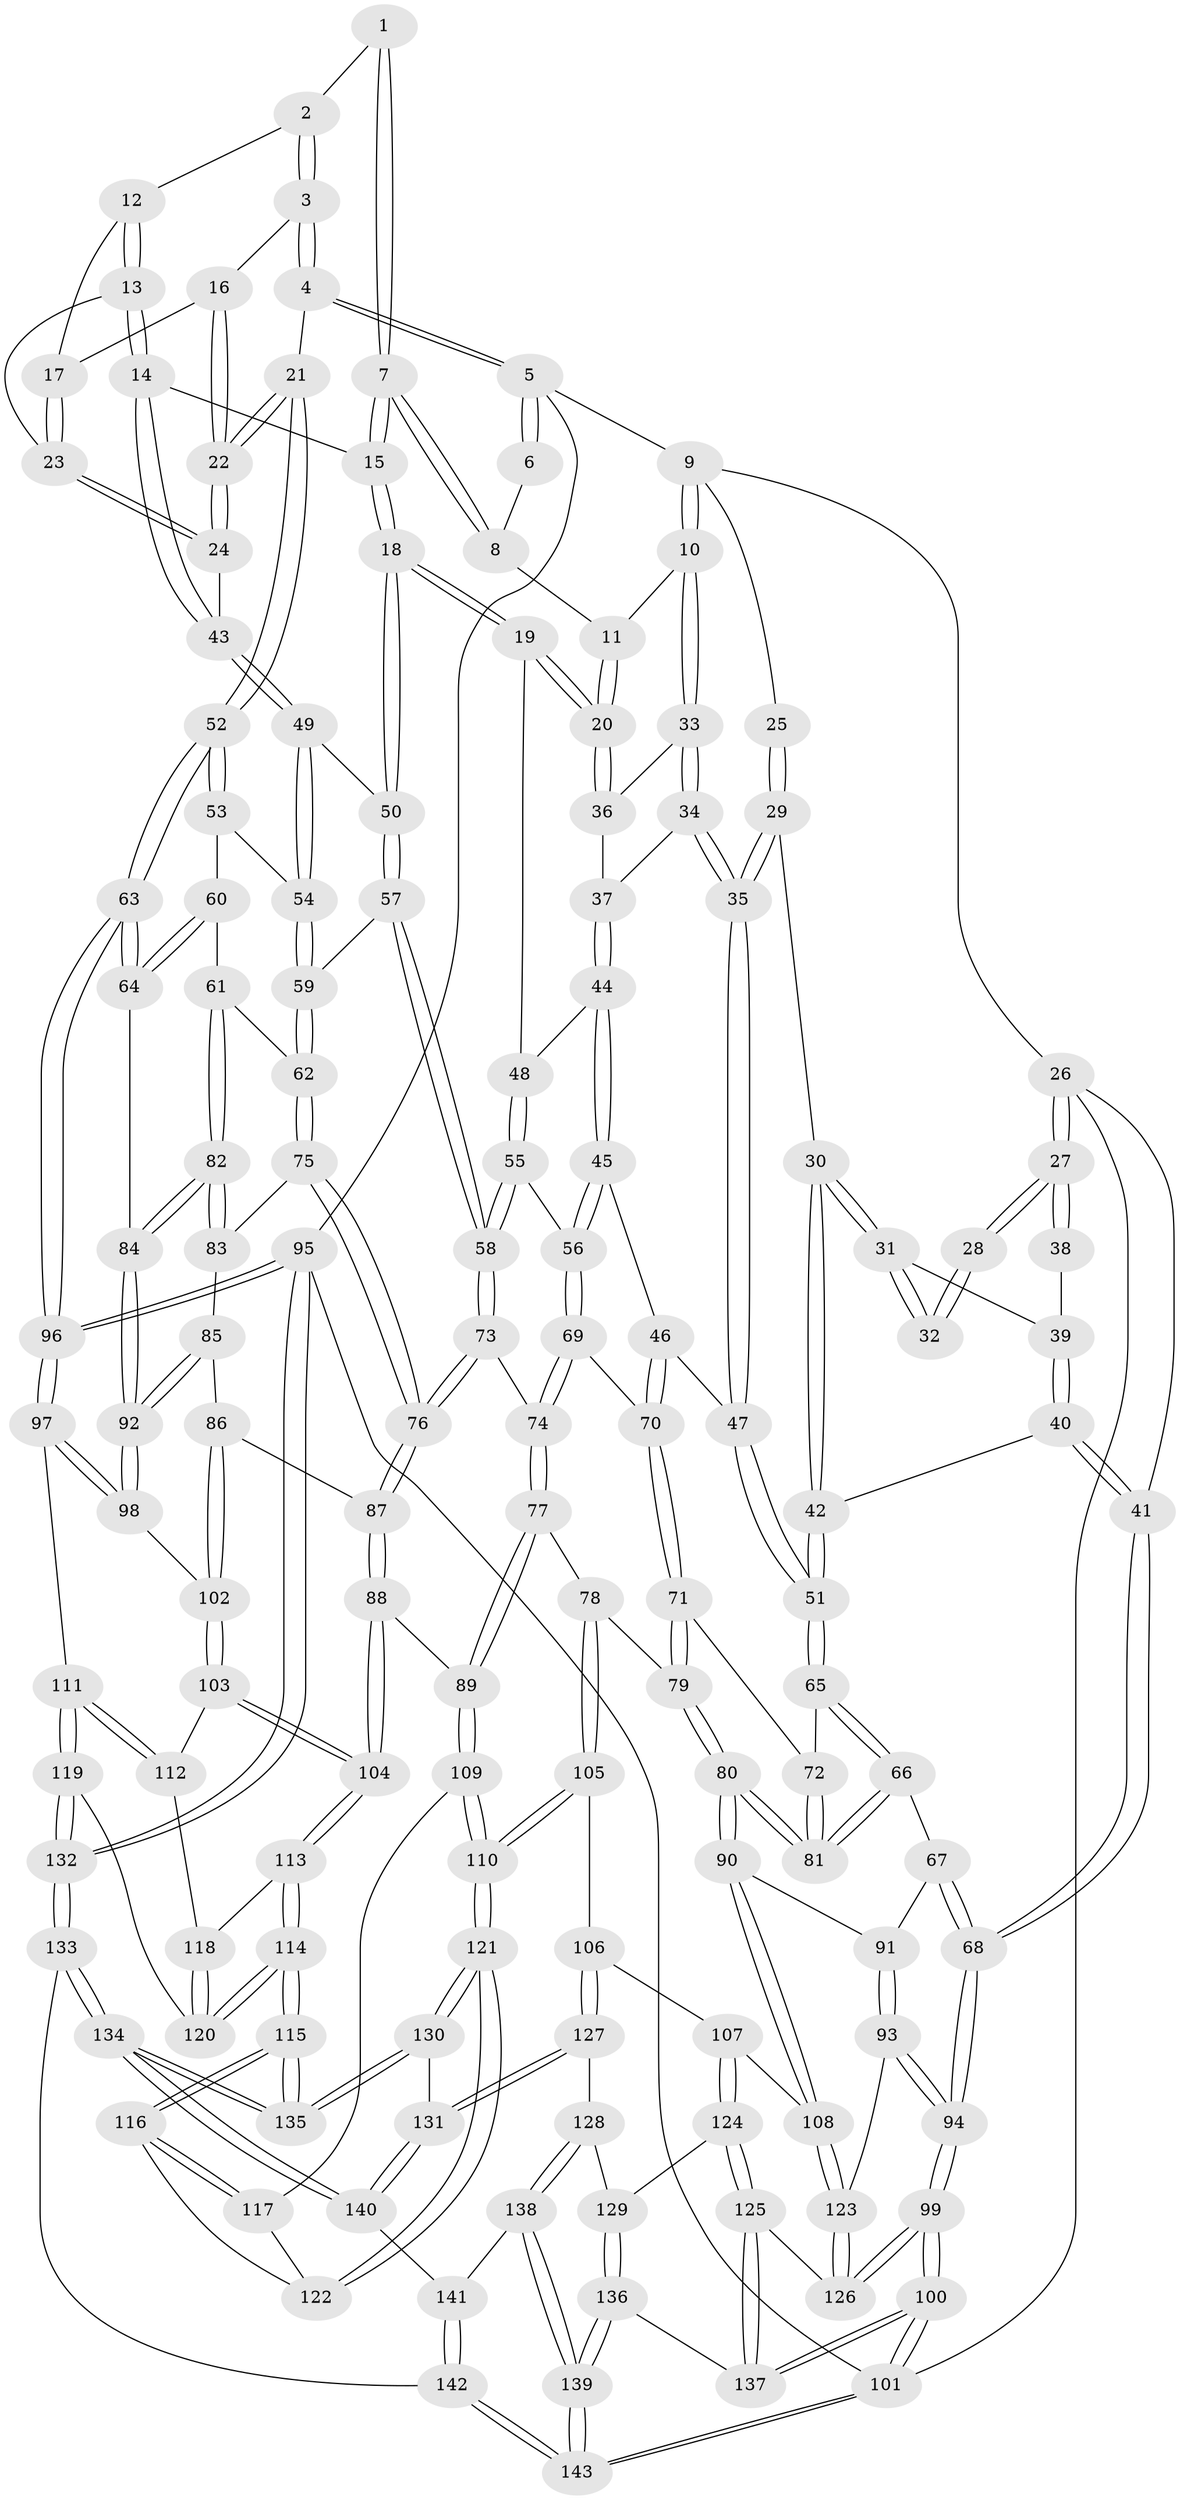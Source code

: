 // Generated by graph-tools (version 1.1) at 2025/11/02/27/25 16:11:56]
// undirected, 143 vertices, 354 edges
graph export_dot {
graph [start="1"]
  node [color=gray90,style=filled];
  1 [pos="+0.8095214921262351+0.0021967721162118366"];
  2 [pos="+0.8531139512851557+0.06993643469333158"];
  3 [pos="+1+0.010115511934552967"];
  4 [pos="+1+0"];
  5 [pos="+1+0"];
  6 [pos="+0.7559999536502515+0"];
  7 [pos="+0.7205831933948851+0.1433300681055191"];
  8 [pos="+0.5894512154149643+0"];
  9 [pos="+0.32957377404246546+0"];
  10 [pos="+0.332507663918047+0"];
  11 [pos="+0.451487996959237+0"];
  12 [pos="+0.8508826858980846+0.07861785042721617"];
  13 [pos="+0.7641025523459493+0.20662725701349416"];
  14 [pos="+0.7511293992815854+0.21586919600236587"];
  15 [pos="+0.7333650436283629+0.22033672386665668"];
  16 [pos="+0.9410031995999721+0.1188168944962925"];
  17 [pos="+0.9240680611707455+0.13454350402189288"];
  18 [pos="+0.7029446359185646+0.25181041447361435"];
  19 [pos="+0.679555686234816+0.25050158531292066"];
  20 [pos="+0.6497179770469146+0.23543717510285048"];
  21 [pos="+1+0.26112569570950556"];
  22 [pos="+1+0.2651704276303385"];
  23 [pos="+0.9102075303238462+0.16910823157710347"];
  24 [pos="+1+0.26892454376544955"];
  25 [pos="+0.2925632033492304+0"];
  26 [pos="+0+0.14879060490684384"];
  27 [pos="+0+0.15196556906103006"];
  28 [pos="+0.22984059353695832+0"];
  29 [pos="+0.27940668211313197+0.2942873868912983"];
  30 [pos="+0.17813271197920616+0.27893278701709645"];
  31 [pos="+0.15579133765825987+0.2373538349089158"];
  32 [pos="+0.14903094205893005+0.2186555297824077"];
  33 [pos="+0.3974765622017576+0.06419303490093979"];
  34 [pos="+0.3489459626543953+0.279758622918354"];
  35 [pos="+0.30534718005179895+0.3060887008265054"];
  36 [pos="+0.5046410733948118+0.2096938270138238"];
  37 [pos="+0.4484432288506738+0.300061368727986"];
  38 [pos="+0+0.2024760758641856"];
  39 [pos="+0.03705047835316592+0.3083382032194663"];
  40 [pos="+0.037254607988502386+0.39649285960069397"];
  41 [pos="+0+0.4758667234491707"];
  42 [pos="+0.12630201759554519+0.40073671268392097"];
  43 [pos="+0.9503492033779806+0.3022429128850932"];
  44 [pos="+0.46525261953075014+0.34138789881703485"];
  45 [pos="+0.4624803756663822+0.39298201798292187"];
  46 [pos="+0.3629508580429233+0.4298742597101179"];
  47 [pos="+0.32043374488335047+0.4167447995382363"];
  48 [pos="+0.6081983412354043+0.3111448914340215"];
  49 [pos="+0.9381497621890537+0.3249845437850813"];
  50 [pos="+0.7248944694745986+0.32835590960011485"];
  51 [pos="+0.20333294839614086+0.5093885557811542"];
  52 [pos="+1+0.45672118884402824"];
  53 [pos="+0.9439097035185152+0.44103549323923563"];
  54 [pos="+0.8969672251155516+0.4049748097312821"];
  55 [pos="+0.5480880025615624+0.4206436761600293"];
  56 [pos="+0.5119230644580106+0.4359610413306789"];
  57 [pos="+0.7556982753521951+0.43980163325194127"];
  58 [pos="+0.7227346760632882+0.4743045185013018"];
  59 [pos="+0.759878749525752+0.4407135729859365"];
  60 [pos="+0.9421490256276394+0.4615524324002312"];
  61 [pos="+0.8684333125630149+0.5481116941100056"];
  62 [pos="+0.8565300981037253+0.5405154296783681"];
  63 [pos="+1+0.6174082728798392"];
  64 [pos="+0.964230225354245+0.6136738982011934"];
  65 [pos="+0.2023366318323163+0.5223009613340367"];
  66 [pos="+0.1968318772225266+0.5378654070851778"];
  67 [pos="+0.08085075812984388+0.5757637313612669"];
  68 [pos="+0+0.6110516059206355"];
  69 [pos="+0.5102059116695333+0.5209302133098137"];
  70 [pos="+0.4036082633392959+0.5203007601820506"];
  71 [pos="+0.38103320684635794+0.5569415138222015"];
  72 [pos="+0.37246538897480375+0.5560304815630814"];
  73 [pos="+0.6849819394480513+0.5482014655992001"];
  74 [pos="+0.538600274638576+0.5637372565475713"];
  75 [pos="+0.8021335610878016+0.6166980545190967"];
  76 [pos="+0.7032021076714464+0.6130081126535616"];
  77 [pos="+0.4955206897360005+0.6626268578566014"];
  78 [pos="+0.4623960997866272+0.6780365788226628"];
  79 [pos="+0.4013071952809848+0.6539024469366521"];
  80 [pos="+0.24570045237937482+0.6918650845893187"];
  81 [pos="+0.23785651028481716+0.6641174655216179"];
  82 [pos="+0.9327258519114107+0.6057274899614602"];
  83 [pos="+0.822336289101845+0.6298034570581956"];
  84 [pos="+0.9522441221656083+0.6164274399354388"];
  85 [pos="+0.8203295294217434+0.6710311091617404"];
  86 [pos="+0.7778411786220739+0.6978059285283"];
  87 [pos="+0.7030057116388949+0.6206640565626355"];
  88 [pos="+0.6321359020925273+0.7336851734133862"];
  89 [pos="+0.6165348004723373+0.7350786335560594"];
  90 [pos="+0.23380768068813504+0.7270452326307697"];
  91 [pos="+0.10780886718696507+0.6777259801239878"];
  92 [pos="+0.9103226820703801+0.6840463124779571"];
  93 [pos="+0+0.7217378448059284"];
  94 [pos="+0+0.702790366660088"];
  95 [pos="+1+1"];
  96 [pos="+1+1"];
  97 [pos="+0.9232758380876034+0.7824592590381853"];
  98 [pos="+0.9037607318420058+0.7108023996393671"];
  99 [pos="+0+0.9081737077759212"];
  100 [pos="+0+1"];
  101 [pos="+0+1"];
  102 [pos="+0.7889958524063089+0.7483436798471356"];
  103 [pos="+0.7889925483642598+0.7483536627916397"];
  104 [pos="+0.6593502583459059+0.7609699788222853"];
  105 [pos="+0.44779270644561336+0.7632317519717281"];
  106 [pos="+0.34624986370766886+0.8052540072087122"];
  107 [pos="+0.2515194894989363+0.7492441106012786"];
  108 [pos="+0.23279035174172835+0.7344732459908893"];
  109 [pos="+0.5881534064194407+0.7763706479033404"];
  110 [pos="+0.4735933767425477+0.8078420244939283"];
  111 [pos="+0.8306046877296618+0.8295048988689644"];
  112 [pos="+0.7935780029825669+0.7714397791405208"];
  113 [pos="+0.6789552125058705+0.8154126548335728"];
  114 [pos="+0.6708202291763423+0.9064831431319881"];
  115 [pos="+0.6607266069659071+0.9208290813894315"];
  116 [pos="+0.6234160051571933+0.8960574670481752"];
  117 [pos="+0.5848511434425546+0.795977955753212"];
  118 [pos="+0.7365029937749298+0.8130884297517937"];
  119 [pos="+0.8222821734487286+0.8754670204189952"];
  120 [pos="+0.7757005912050438+0.8761412445213955"];
  121 [pos="+0.4837663008791054+0.8783778240042482"];
  122 [pos="+0.5334845602657413+0.8698435849207451"];
  123 [pos="+0.18285335481021375+0.7860609505016005"];
  124 [pos="+0.29661421500617513+0.9027942551306273"];
  125 [pos="+0.16889601438315233+0.8610114172955752"];
  126 [pos="+0.1665508725859434+0.849531656069569"];
  127 [pos="+0.36270712949358597+0.8806941760535381"];
  128 [pos="+0.3377667714713388+0.903653294900758"];
  129 [pos="+0.3026086172253495+0.9076855217620745"];
  130 [pos="+0.4771783254057789+0.890140619198556"];
  131 [pos="+0.46289537492136124+0.9085800356519795"];
  132 [pos="+1+1"];
  133 [pos="+0.6930770677716006+1"];
  134 [pos="+0.6665095777040931+1"];
  135 [pos="+0.6574036660995517+0.9832175266344488"];
  136 [pos="+0.2317083267951566+1"];
  137 [pos="+0.1678680789358046+0.8817265255611259"];
  138 [pos="+0.3455526092091968+0.9505668696423215"];
  139 [pos="+0.24891935445769345+1"];
  140 [pos="+0.46289749356501936+0.9086764931383782"];
  141 [pos="+0.4258859173911957+0.9813106287718721"];
  142 [pos="+0.3745933408595321+1"];
  143 [pos="+0.245307232548474+1"];
  1 -- 2;
  1 -- 7;
  1 -- 7;
  2 -- 3;
  2 -- 3;
  2 -- 12;
  3 -- 4;
  3 -- 4;
  3 -- 16;
  4 -- 5;
  4 -- 5;
  4 -- 21;
  5 -- 6;
  5 -- 6;
  5 -- 9;
  5 -- 95;
  6 -- 8;
  7 -- 8;
  7 -- 8;
  7 -- 15;
  7 -- 15;
  8 -- 11;
  9 -- 10;
  9 -- 10;
  9 -- 25;
  9 -- 26;
  10 -- 11;
  10 -- 33;
  10 -- 33;
  11 -- 20;
  11 -- 20;
  12 -- 13;
  12 -- 13;
  12 -- 17;
  13 -- 14;
  13 -- 14;
  13 -- 23;
  14 -- 15;
  14 -- 43;
  14 -- 43;
  15 -- 18;
  15 -- 18;
  16 -- 17;
  16 -- 22;
  16 -- 22;
  17 -- 23;
  17 -- 23;
  18 -- 19;
  18 -- 19;
  18 -- 50;
  18 -- 50;
  19 -- 20;
  19 -- 20;
  19 -- 48;
  20 -- 36;
  20 -- 36;
  21 -- 22;
  21 -- 22;
  21 -- 52;
  21 -- 52;
  22 -- 24;
  22 -- 24;
  23 -- 24;
  23 -- 24;
  24 -- 43;
  25 -- 29;
  25 -- 29;
  26 -- 27;
  26 -- 27;
  26 -- 41;
  26 -- 101;
  27 -- 28;
  27 -- 28;
  27 -- 38;
  27 -- 38;
  28 -- 32;
  28 -- 32;
  29 -- 30;
  29 -- 35;
  29 -- 35;
  30 -- 31;
  30 -- 31;
  30 -- 42;
  30 -- 42;
  31 -- 32;
  31 -- 32;
  31 -- 39;
  33 -- 34;
  33 -- 34;
  33 -- 36;
  34 -- 35;
  34 -- 35;
  34 -- 37;
  35 -- 47;
  35 -- 47;
  36 -- 37;
  37 -- 44;
  37 -- 44;
  38 -- 39;
  39 -- 40;
  39 -- 40;
  40 -- 41;
  40 -- 41;
  40 -- 42;
  41 -- 68;
  41 -- 68;
  42 -- 51;
  42 -- 51;
  43 -- 49;
  43 -- 49;
  44 -- 45;
  44 -- 45;
  44 -- 48;
  45 -- 46;
  45 -- 56;
  45 -- 56;
  46 -- 47;
  46 -- 70;
  46 -- 70;
  47 -- 51;
  47 -- 51;
  48 -- 55;
  48 -- 55;
  49 -- 50;
  49 -- 54;
  49 -- 54;
  50 -- 57;
  50 -- 57;
  51 -- 65;
  51 -- 65;
  52 -- 53;
  52 -- 53;
  52 -- 63;
  52 -- 63;
  53 -- 54;
  53 -- 60;
  54 -- 59;
  54 -- 59;
  55 -- 56;
  55 -- 58;
  55 -- 58;
  56 -- 69;
  56 -- 69;
  57 -- 58;
  57 -- 58;
  57 -- 59;
  58 -- 73;
  58 -- 73;
  59 -- 62;
  59 -- 62;
  60 -- 61;
  60 -- 64;
  60 -- 64;
  61 -- 62;
  61 -- 82;
  61 -- 82;
  62 -- 75;
  62 -- 75;
  63 -- 64;
  63 -- 64;
  63 -- 96;
  63 -- 96;
  64 -- 84;
  65 -- 66;
  65 -- 66;
  65 -- 72;
  66 -- 67;
  66 -- 81;
  66 -- 81;
  67 -- 68;
  67 -- 68;
  67 -- 91;
  68 -- 94;
  68 -- 94;
  69 -- 70;
  69 -- 74;
  69 -- 74;
  70 -- 71;
  70 -- 71;
  71 -- 72;
  71 -- 79;
  71 -- 79;
  72 -- 81;
  72 -- 81;
  73 -- 74;
  73 -- 76;
  73 -- 76;
  74 -- 77;
  74 -- 77;
  75 -- 76;
  75 -- 76;
  75 -- 83;
  76 -- 87;
  76 -- 87;
  77 -- 78;
  77 -- 89;
  77 -- 89;
  78 -- 79;
  78 -- 105;
  78 -- 105;
  79 -- 80;
  79 -- 80;
  80 -- 81;
  80 -- 81;
  80 -- 90;
  80 -- 90;
  82 -- 83;
  82 -- 83;
  82 -- 84;
  82 -- 84;
  83 -- 85;
  84 -- 92;
  84 -- 92;
  85 -- 86;
  85 -- 92;
  85 -- 92;
  86 -- 87;
  86 -- 102;
  86 -- 102;
  87 -- 88;
  87 -- 88;
  88 -- 89;
  88 -- 104;
  88 -- 104;
  89 -- 109;
  89 -- 109;
  90 -- 91;
  90 -- 108;
  90 -- 108;
  91 -- 93;
  91 -- 93;
  92 -- 98;
  92 -- 98;
  93 -- 94;
  93 -- 94;
  93 -- 123;
  94 -- 99;
  94 -- 99;
  95 -- 96;
  95 -- 96;
  95 -- 132;
  95 -- 132;
  95 -- 101;
  96 -- 97;
  96 -- 97;
  97 -- 98;
  97 -- 98;
  97 -- 111;
  98 -- 102;
  99 -- 100;
  99 -- 100;
  99 -- 126;
  99 -- 126;
  100 -- 101;
  100 -- 101;
  100 -- 137;
  100 -- 137;
  101 -- 143;
  101 -- 143;
  102 -- 103;
  102 -- 103;
  103 -- 104;
  103 -- 104;
  103 -- 112;
  104 -- 113;
  104 -- 113;
  105 -- 106;
  105 -- 110;
  105 -- 110;
  106 -- 107;
  106 -- 127;
  106 -- 127;
  107 -- 108;
  107 -- 124;
  107 -- 124;
  108 -- 123;
  108 -- 123;
  109 -- 110;
  109 -- 110;
  109 -- 117;
  110 -- 121;
  110 -- 121;
  111 -- 112;
  111 -- 112;
  111 -- 119;
  111 -- 119;
  112 -- 118;
  113 -- 114;
  113 -- 114;
  113 -- 118;
  114 -- 115;
  114 -- 115;
  114 -- 120;
  114 -- 120;
  115 -- 116;
  115 -- 116;
  115 -- 135;
  115 -- 135;
  116 -- 117;
  116 -- 117;
  116 -- 122;
  117 -- 122;
  118 -- 120;
  118 -- 120;
  119 -- 120;
  119 -- 132;
  119 -- 132;
  121 -- 122;
  121 -- 122;
  121 -- 130;
  121 -- 130;
  123 -- 126;
  123 -- 126;
  124 -- 125;
  124 -- 125;
  124 -- 129;
  125 -- 126;
  125 -- 137;
  125 -- 137;
  127 -- 128;
  127 -- 131;
  127 -- 131;
  128 -- 129;
  128 -- 138;
  128 -- 138;
  129 -- 136;
  129 -- 136;
  130 -- 131;
  130 -- 135;
  130 -- 135;
  131 -- 140;
  131 -- 140;
  132 -- 133;
  132 -- 133;
  133 -- 134;
  133 -- 134;
  133 -- 142;
  134 -- 135;
  134 -- 135;
  134 -- 140;
  134 -- 140;
  136 -- 137;
  136 -- 139;
  136 -- 139;
  138 -- 139;
  138 -- 139;
  138 -- 141;
  139 -- 143;
  139 -- 143;
  140 -- 141;
  141 -- 142;
  141 -- 142;
  142 -- 143;
  142 -- 143;
}
